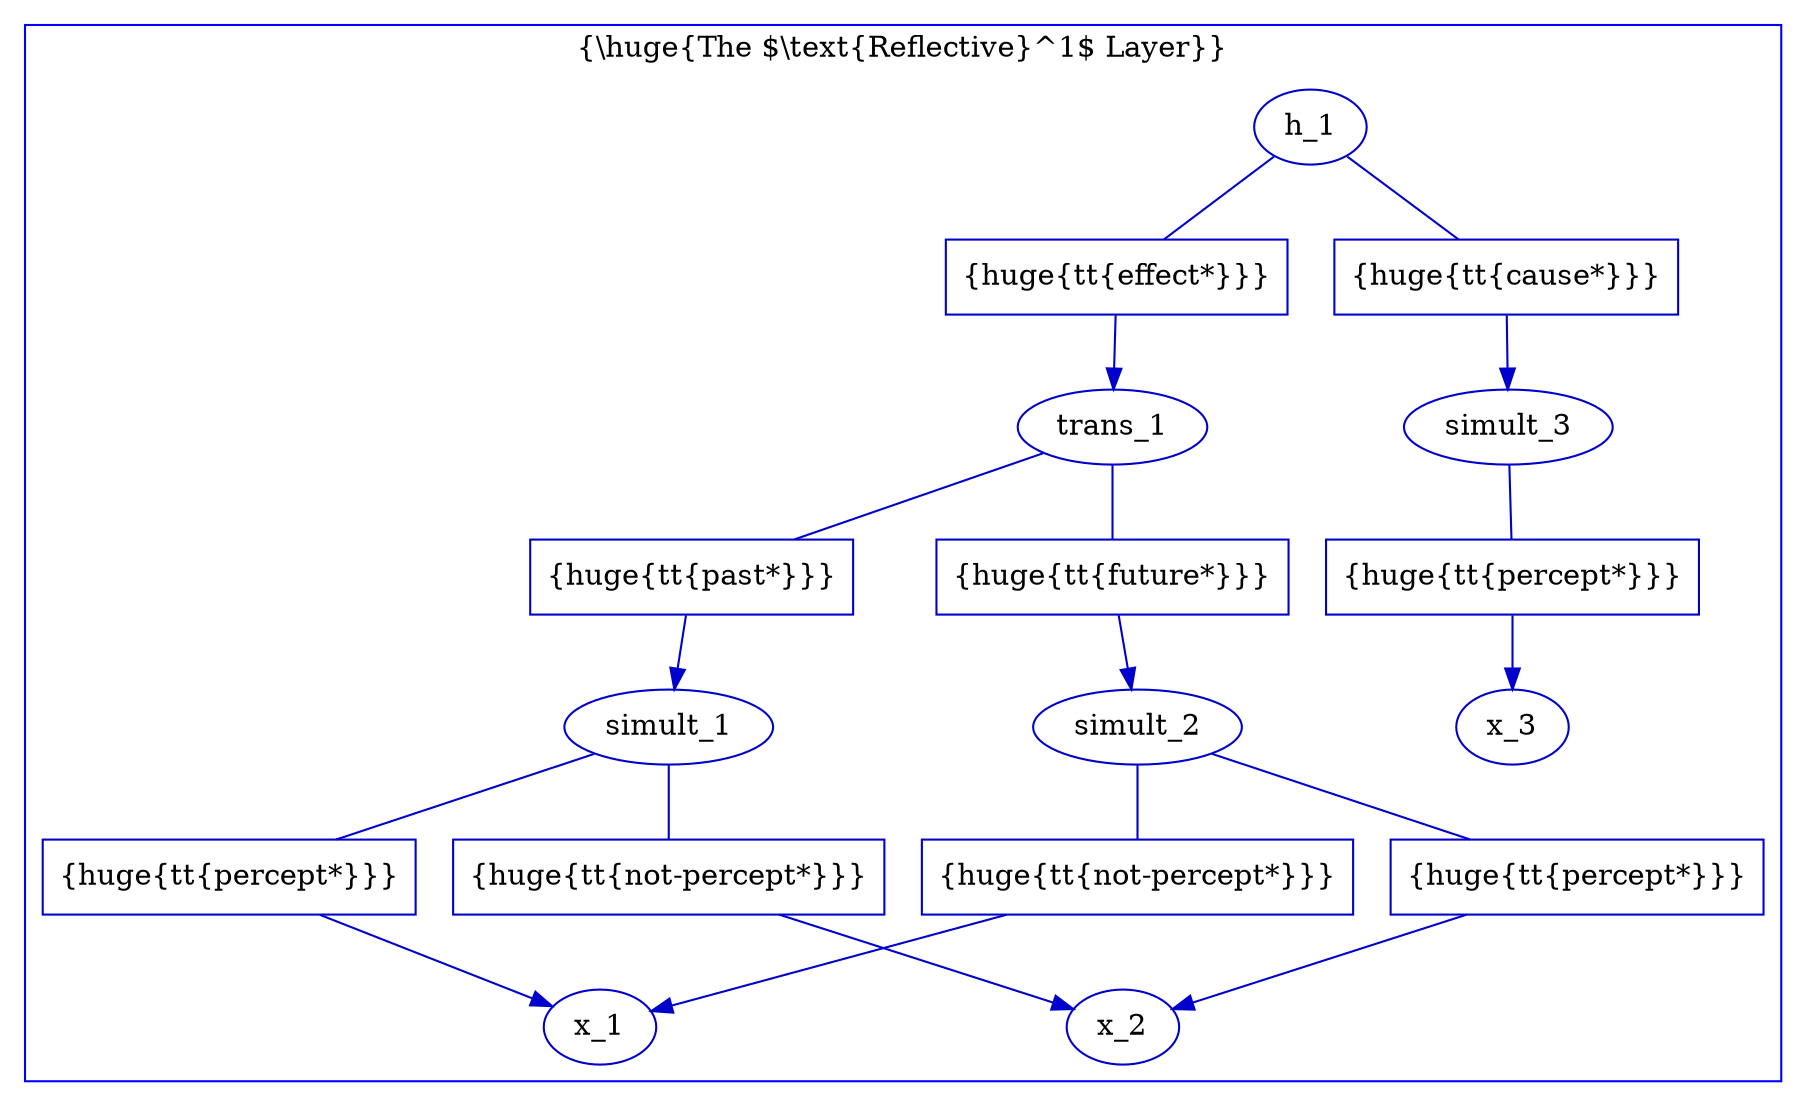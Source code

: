 digraph G {
  
  subgraph cluster_1 {
    label = "{\\huge{The $\\text{Reflective}^1$ Layer}}";
    color=blue
    
    // reflective
    node [fillcolor = white, color = "#0000CC", style = filled];
    edge [color = "#0000CC"];
        
    // x_1^*
    
    x_1 [texlbl = "{\huge{\tt{x-1*}}}"];
    
    // x_2^*
    
    x_2 [texlbl = "{\huge{\tt{x-2*}}}"];
    
    // x_3^*
    
    x_3 [texlbl = "{\huge{\tt{x-3*}}}"];
    
    // simult_1^*
    
    simult_1 [texlbl = "{\huge{\tt{simult-1*}}}"];
    
    simult_1_percept_x_1 [shape=box,style=filled,label="{\huge{\tt{percept*}}}"];
    simult_1 -> simult_1_percept_x_1 [arrowhead=none];
    simult_1_percept_x_1 -> x_1 [style="-triangle 45"];
    
    simult_1_not_percept_x_2 [shape=box,style=filled,label="{\huge{\tt{not-percept*}}}"];
    simult_1 -> simult_1_not_percept_x_2 [arrowhead=none];
    simult_1_not_percept_x_2 -> x_2 [style="-triangle 45"];
    
    // simult_2^*
    
    simult_2 [texlbl = "{\huge{\tt{simult-2*}}}"];
    
    simult_2_not_percept_x_1 [shape=box,style=filled,label="{\huge{\tt{not-percept*}}}"];
    simult_2 -> simult_2_not_percept_x_1 [arrowhead=none];
    simult_2_not_percept_x_1 -> x_1 [style="-triangle 45"];
    
    simult_2_percept_x_2 [shape=box,style=filled,label="{\huge{\tt{percept*}}}"];
    simult_2 -> simult_2_percept_x_2 [arrowhead=none];
    simult_2_percept_x_2 -> x_2 [style="-triangle 45"];
    
    // simult_3^*
    
    simult_3 [texlbl = "{\huge{\tt{simult-3*}}}"];
    
    simult_3_percept_x_2 [shape=box,style=filled,label="{\huge{\tt{percept*}}}"];
    simult_3 -> simult_3_percept_x_2 [arrowhead=none];
    simult_3_percept_x_2 -> x_3 [style="-triangle 45"];
    
    
    // trans_1
    
    trans_1 [texlbl = "{\huge{\tt{trans-1*}}}"];
    
    trans_1_past_simult_1 [shape=box,style=filled,label="{\huge{\tt{past*}}}"];
    trans_1 -> trans_1_past_simult_1 [arrowhead=none];
    trans_1_past_simult_1 -> simult_1 [style="-triangle 45"];
    
    trans_1_future_simult_2 [shape=box,style=filled,label="{\huge{\tt{future*}}}"];
    trans_1 -> trans_1_future_simult_2 [arrowhead=none];
    trans_1_future_simult_2 -> simult_2 [style="-triangle 45"];
    
    // h_1^*
    
    h_1 [texlbl = "{\huge{\tt{h-1*}}}"];
    
    h_1_effect_trans_1 [shape=box,style=filled,label="{\huge{\tt{effect*}}}"];
    h_1 -> h_1_effect_trans_1 [arrowhead=none];
    h_1_effect_trans_1 -> trans_1 [style="-triangle 45"];
    
    h_1_cause_trans_1 [shape=box,style=filled,label="{\huge{\tt{cause*}}}"];
    h_1 -> h_1_cause_trans_1 [arrowhead=none];
    h_1_cause_trans_1 -> simult_3 [style="-triangle 45"];
    
  }
}
